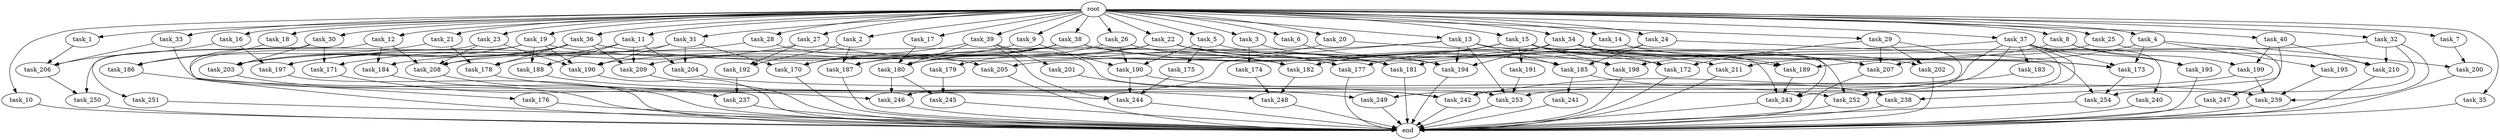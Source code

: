 digraph G {
  task_12 [size="2.048000"];
  task_199 [size="1254130450.432000"];
  task_36 [size="2.048000"];
  task_253 [size="1889785610.240000"];
  task_19 [size="2.048000"];
  task_249 [size="1666447310.848000"];
  task_196 [size="3693671874.560000"];
  root [size="0.000000"];
  task_10 [size="2.048000"];
  task_18 [size="2.048000"];
  task_1 [size="2.048000"];
  task_189 [size="1322849927.168000"];
  task_183 [size="274877906.944000"];
  task_4 [size="2.048000"];
  task_33 [size="2.048000"];
  task_22 [size="2.048000"];
  task_205 [size="3435973836.800000"];
  task_15 [size="2.048000"];
  task_5 [size="2.048000"];
  end [size="0.000000"];
  task_206 [size="3539053051.904000"];
  task_246 [size="2765958938.624000"];
  task_14 [size="2.048000"];
  task_244 [size="2267742732.288000"];
  task_38 [size="2.048000"];
  task_252 [size="2078764171.264000"];
  task_241 [size="429496729.600000"];
  task_16 [size="2.048000"];
  task_7 [size="2.048000"];
  task_242 [size="1889785610.240000"];
  task_27 [size="2.048000"];
  task_203 [size="5377299054.592000"];
  task_211 [size="2817498546.176000"];
  task_26 [size="2.048000"];
  task_177 [size="3298534883.328000"];
  task_239 [size="1477468749.824000"];
  task_209 [size="2611340115.968000"];
  task_254 [size="2611340115.968000"];
  task_176 [size="841813590.016000"];
  task_30 [size="2.048000"];
  task_245 [size="1666447310.848000"];
  task_172 [size="3865470566.400000"];
  task_200 [size="584115552.256000"];
  task_171 [size="3109556322.304000"];
  task_197 [size="4707284156.416000"];
  task_39 [size="2.048000"];
  task_179 [size="1099511627.776000"];
  task_182 [size="6253472382.976000"];
  task_192 [size="1821066133.504000"];
  task_204 [size="1116691496.960000"];
  task_201 [size="274877906.944000"];
  task_17 [size="2.048000"];
  task_237 [size="1460288880.640000"];
  task_170 [size="2834678415.360000"];
  task_193 [size="1374389534.720000"];
  task_194 [size="5669356830.720000"];
  task_2 [size="2.048000"];
  task_207 [size="4638564679.680000"];
  task_35 [size="2.048000"];
  task_3 [size="2.048000"];
  task_187 [size="2216203124.736000"];
  task_247 [size="1391569403.904000"];
  task_40 [size="2.048000"];
  task_181 [size="2508260900.864000"];
  task_184 [size="2559800508.416000"];
  task_8 [size="2.048000"];
  task_191 [size="1099511627.776000"];
  task_173 [size="3246995275.776000"];
  task_198 [size="3092376453.120000"];
  task_21 [size="2.048000"];
  task_28 [size="2.048000"];
  task_175 [size="1717986918.400000"];
  task_25 [size="2.048000"];
  task_23 [size="2.048000"];
  task_190 [size="3435973836.800000"];
  task_6 [size="2.048000"];
  task_32 [size="2.048000"];
  task_188 [size="1116691496.960000"];
  task_250 [size="2559800508.416000"];
  task_20 [size="2.048000"];
  task_243 [size="4002909519.872000"];
  task_238 [size="584115552.256000"];
  task_9 [size="2.048000"];
  task_37 [size="2.048000"];
  task_180 [size="4483945857.024000"];
  task_248 [size="4054449127.424000"];
  task_195 [size="154618822.656000"];
  task_185 [size="4209067950.080000"];
  task_31 [size="2.048000"];
  task_186 [size="137438953.472000"];
  task_34 [size="2.048000"];
  task_240 [size="274877906.944000"];
  task_202 [size="2147483648.000000"];
  task_29 [size="2.048000"];
  task_174 [size="841813590.016000"];
  task_178 [size="2061584302.080000"];
  task_13 [size="2.048000"];
  task_251 [size="1717986918.400000"];
  task_24 [size="2.048000"];
  task_208 [size="4896262717.440001"];
  task_11 [size="2.048000"];
  task_210 [size="1821066133.504000"];

  task_12 -> task_250 [size="411041792.000000"];
  task_12 -> task_184 [size="411041792.000000"];
  task_12 -> task_208 [size="411041792.000000"];
  task_199 -> task_239 [size="75497472.000000"];
  task_199 -> task_253 [size="75497472.000000"];
  task_36 -> task_197 [size="838860800.000000"];
  task_36 -> task_182 [size="838860800.000000"];
  task_36 -> task_203 [size="838860800.000000"];
  task_36 -> task_178 [size="838860800.000000"];
  task_36 -> task_208 [size="838860800.000000"];
  task_36 -> task_209 [size="838860800.000000"];
  task_253 -> end [size="1.000000"];
  task_19 -> task_194 [size="411041792.000000"];
  task_19 -> task_196 [size="411041792.000000"];
  task_19 -> task_203 [size="411041792.000000"];
  task_19 -> task_176 [size="411041792.000000"];
  task_19 -> task_188 [size="411041792.000000"];
  task_249 -> end [size="1.000000"];
  task_196 -> end [size="1.000000"];
  root -> task_12 [size="1.000000"];
  root -> task_35 [size="1.000000"];
  root -> task_14 [size="1.000000"];
  root -> task_36 [size="1.000000"];
  root -> task_37 [size="1.000000"];
  root -> task_6 [size="1.000000"];
  root -> task_32 [size="1.000000"];
  root -> task_38 [size="1.000000"];
  root -> task_19 [size="1.000000"];
  root -> task_13 [size="1.000000"];
  root -> task_20 [size="1.000000"];
  root -> task_16 [size="1.000000"];
  root -> task_9 [size="1.000000"];
  root -> task_31 [size="1.000000"];
  root -> task_10 [size="1.000000"];
  root -> task_1 [size="1.000000"];
  root -> task_18 [size="1.000000"];
  root -> task_5 [size="1.000000"];
  root -> task_2 [size="1.000000"];
  root -> task_4 [size="1.000000"];
  root -> task_27 [size="1.000000"];
  root -> task_11 [size="1.000000"];
  root -> task_23 [size="1.000000"];
  root -> task_3 [size="1.000000"];
  root -> task_26 [size="1.000000"];
  root -> task_7 [size="1.000000"];
  root -> task_40 [size="1.000000"];
  root -> task_34 [size="1.000000"];
  root -> task_17 [size="1.000000"];
  root -> task_33 [size="1.000000"];
  root -> task_15 [size="1.000000"];
  root -> task_22 [size="1.000000"];
  root -> task_29 [size="1.000000"];
  root -> task_8 [size="1.000000"];
  root -> task_30 [size="1.000000"];
  root -> task_39 [size="1.000000"];
  root -> task_25 [size="1.000000"];
  root -> task_24 [size="1.000000"];
  root -> task_21 [size="1.000000"];
  root -> task_28 [size="1.000000"];
  task_10 -> end [size="1.000000"];
  task_18 -> task_186 [size="33554432.000000"];
  task_1 -> task_206 [size="838860800.000000"];
  task_189 -> task_243 [size="301989888.000000"];
  task_183 -> task_242 [size="75497472.000000"];
  task_4 -> task_173 [size="75497472.000000"];
  task_4 -> task_195 [size="75497472.000000"];
  task_4 -> task_189 [size="75497472.000000"];
  task_4 -> task_200 [size="75497472.000000"];
  task_33 -> task_206 [size="679477248.000000"];
  task_33 -> task_242 [size="679477248.000000"];
  task_22 -> task_180 [size="536870912.000000"];
  task_22 -> task_177 [size="536870912.000000"];
  task_22 -> task_173 [size="536870912.000000"];
  task_22 -> task_185 [size="536870912.000000"];
  task_22 -> task_203 [size="536870912.000000"];
  task_205 -> end [size="1.000000"];
  task_15 -> task_182 [size="536870912.000000"];
  task_15 -> task_207 [size="536870912.000000"];
  task_15 -> task_191 [size="536870912.000000"];
  task_15 -> task_252 [size="536870912.000000"];
  task_15 -> task_177 [size="536870912.000000"];
  task_15 -> task_198 [size="536870912.000000"];
  task_15 -> task_189 [size="536870912.000000"];
  task_5 -> task_175 [size="838860800.000000"];
  task_5 -> task_211 [size="838860800.000000"];
  task_5 -> task_190 [size="838860800.000000"];
  task_206 -> task_250 [size="838860800.000000"];
  task_246 -> end [size="1.000000"];
  task_14 -> task_205 [size="838860800.000000"];
  task_14 -> task_202 [size="838860800.000000"];
  task_14 -> task_243 [size="838860800.000000"];
  task_244 -> end [size="1.000000"];
  task_38 -> task_182 [size="838860800.000000"];
  task_38 -> task_184 [size="838860800.000000"];
  task_38 -> task_180 [size="838860800.000000"];
  task_38 -> task_172 [size="838860800.000000"];
  task_38 -> task_170 [size="838860800.000000"];
  task_38 -> task_187 [size="838860800.000000"];
  task_38 -> task_198 [size="838860800.000000"];
  task_252 -> end [size="1.000000"];
  task_241 -> end [size="1.000000"];
  task_16 -> task_197 [size="209715200.000000"];
  task_16 -> task_206 [size="209715200.000000"];
  task_7 -> task_200 [size="209715200.000000"];
  task_242 -> end [size="1.000000"];
  task_27 -> task_192 [size="679477248.000000"];
  task_27 -> task_181 [size="679477248.000000"];
  task_27 -> task_171 [size="679477248.000000"];
  task_203 -> end [size="1.000000"];
  task_211 -> end [size="1.000000"];
  task_26 -> task_177 [size="536870912.000000"];
  task_26 -> task_179 [size="536870912.000000"];
  task_26 -> task_190 [size="536870912.000000"];
  task_177 -> end [size="1.000000"];
  task_239 -> end [size="1.000000"];
  task_209 -> end [size="1.000000"];
  task_254 -> end [size="1.000000"];
  task_176 -> end [size="1.000000"];
  task_30 -> task_203 [size="838860800.000000"];
  task_30 -> task_251 [size="838860800.000000"];
  task_30 -> task_171 [size="838860800.000000"];
  task_245 -> end [size="1.000000"];
  task_172 -> end [size="1.000000"];
  task_200 -> end [size="1.000000"];
  task_171 -> task_246 [size="536870912.000000"];
  task_197 -> end [size="1.000000"];
  task_39 -> task_170 [size="134217728.000000"];
  task_39 -> task_180 [size="134217728.000000"];
  task_39 -> task_201 [size="134217728.000000"];
  task_39 -> task_244 [size="134217728.000000"];
  task_39 -> task_253 [size="134217728.000000"];
  task_179 -> task_245 [size="679477248.000000"];
  task_182 -> task_248 [size="838860800.000000"];
  task_192 -> task_237 [size="33554432.000000"];
  task_204 -> task_239 [size="301989888.000000"];
  task_201 -> task_242 [size="33554432.000000"];
  task_17 -> task_180 [size="679477248.000000"];
  task_237 -> end [size="1.000000"];
  task_170 -> end [size="1.000000"];
  task_193 -> end [size="1.000000"];
  task_194 -> end [size="1.000000"];
  task_2 -> task_187 [size="209715200.000000"];
  task_2 -> task_192 [size="209715200.000000"];
  task_207 -> end [size="1.000000"];
  task_35 -> end [size="1.000000"];
  task_3 -> task_174 [size="411041792.000000"];
  task_3 -> task_181 [size="411041792.000000"];
  task_187 -> end [size="1.000000"];
  task_247 -> end [size="1.000000"];
  task_40 -> task_210 [size="75497472.000000"];
  task_40 -> task_238 [size="75497472.000000"];
  task_40 -> task_199 [size="75497472.000000"];
  task_181 -> end [size="1.000000"];
  task_184 -> end [size="1.000000"];
  task_8 -> task_199 [size="536870912.000000"];
  task_8 -> task_211 [size="536870912.000000"];
  task_8 -> task_193 [size="536870912.000000"];
  task_191 -> task_253 [size="33554432.000000"];
  task_173 -> task_254 [size="301989888.000000"];
  task_198 -> end [size="1.000000"];
  task_21 -> task_186 [size="33554432.000000"];
  task_21 -> task_178 [size="33554432.000000"];
  task_28 -> task_205 [size="838860800.000000"];
  task_28 -> task_197 [size="838860800.000000"];
  task_175 -> task_244 [size="536870912.000000"];
  task_25 -> task_247 [size="679477248.000000"];
  task_25 -> task_207 [size="679477248.000000"];
  task_23 -> task_196 [size="301989888.000000"];
  task_23 -> task_208 [size="301989888.000000"];
  task_23 -> task_248 [size="301989888.000000"];
  task_190 -> task_252 [size="134217728.000000"];
  task_190 -> task_244 [size="134217728.000000"];
  task_6 -> task_194 [size="838860800.000000"];
  task_32 -> task_239 [size="134217728.000000"];
  task_32 -> task_198 [size="134217728.000000"];
  task_32 -> task_210 [size="134217728.000000"];
  task_32 -> task_254 [size="134217728.000000"];
  task_188 -> task_244 [size="301989888.000000"];
  task_250 -> end [size="1.000000"];
  task_20 -> task_187 [size="33554432.000000"];
  task_20 -> task_189 [size="33554432.000000"];
  task_243 -> end [size="1.000000"];
  task_238 -> end [size="1.000000"];
  task_9 -> task_190 [size="301989888.000000"];
  task_9 -> task_209 [size="301989888.000000"];
  task_37 -> task_183 [size="134217728.000000"];
  task_37 -> task_240 [size="134217728.000000"];
  task_37 -> task_173 [size="134217728.000000"];
  task_37 -> task_249 [size="134217728.000000"];
  task_37 -> task_252 [size="134217728.000000"];
  task_37 -> task_243 [size="134217728.000000"];
  task_37 -> task_242 [size="134217728.000000"];
  task_37 -> task_181 [size="134217728.000000"];
  task_37 -> task_193 [size="134217728.000000"];
  task_180 -> task_245 [size="134217728.000000"];
  task_180 -> task_246 [size="134217728.000000"];
  task_248 -> end [size="1.000000"];
  task_195 -> task_239 [size="209715200.000000"];
  task_185 -> task_241 [size="209715200.000000"];
  task_185 -> task_238 [size="209715200.000000"];
  task_31 -> task_170 [size="411041792.000000"];
  task_31 -> task_197 [size="411041792.000000"];
  task_31 -> task_196 [size="411041792.000000"];
  task_31 -> task_204 [size="411041792.000000"];
  task_186 -> end [size="1.000000"];
  task_34 -> task_172 [size="838860800.000000"];
  task_34 -> task_207 [size="838860800.000000"];
  task_34 -> task_194 [size="838860800.000000"];
  task_34 -> task_173 [size="838860800.000000"];
  task_34 -> task_208 [size="838860800.000000"];
  task_240 -> end [size="1.000000"];
  task_202 -> end [size="1.000000"];
  task_29 -> task_252 [size="209715200.000000"];
  task_29 -> task_172 [size="209715200.000000"];
  task_29 -> task_207 [size="209715200.000000"];
  task_29 -> task_202 [size="209715200.000000"];
  task_174 -> task_248 [size="838860800.000000"];
  task_178 -> task_249 [size="679477248.000000"];
  task_13 -> task_196 [size="679477248.000000"];
  task_13 -> task_246 [size="679477248.000000"];
  task_13 -> task_243 [size="679477248.000000"];
  task_13 -> task_194 [size="679477248.000000"];
  task_13 -> task_253 [size="679477248.000000"];
  task_13 -> task_185 [size="679477248.000000"];
  task_13 -> task_210 [size="679477248.000000"];
  task_251 -> end [size="1.000000"];
  task_24 -> task_182 [size="838860800.000000"];
  task_24 -> task_185 [size="838860800.000000"];
  task_24 -> task_254 [size="838860800.000000"];
  task_208 -> task_237 [size="679477248.000000"];
  task_11 -> task_204 [size="134217728.000000"];
  task_11 -> task_178 [size="134217728.000000"];
  task_11 -> task_209 [size="134217728.000000"];
  task_11 -> task_188 [size="134217728.000000"];
  task_210 -> end [size="1.000000"];
}
